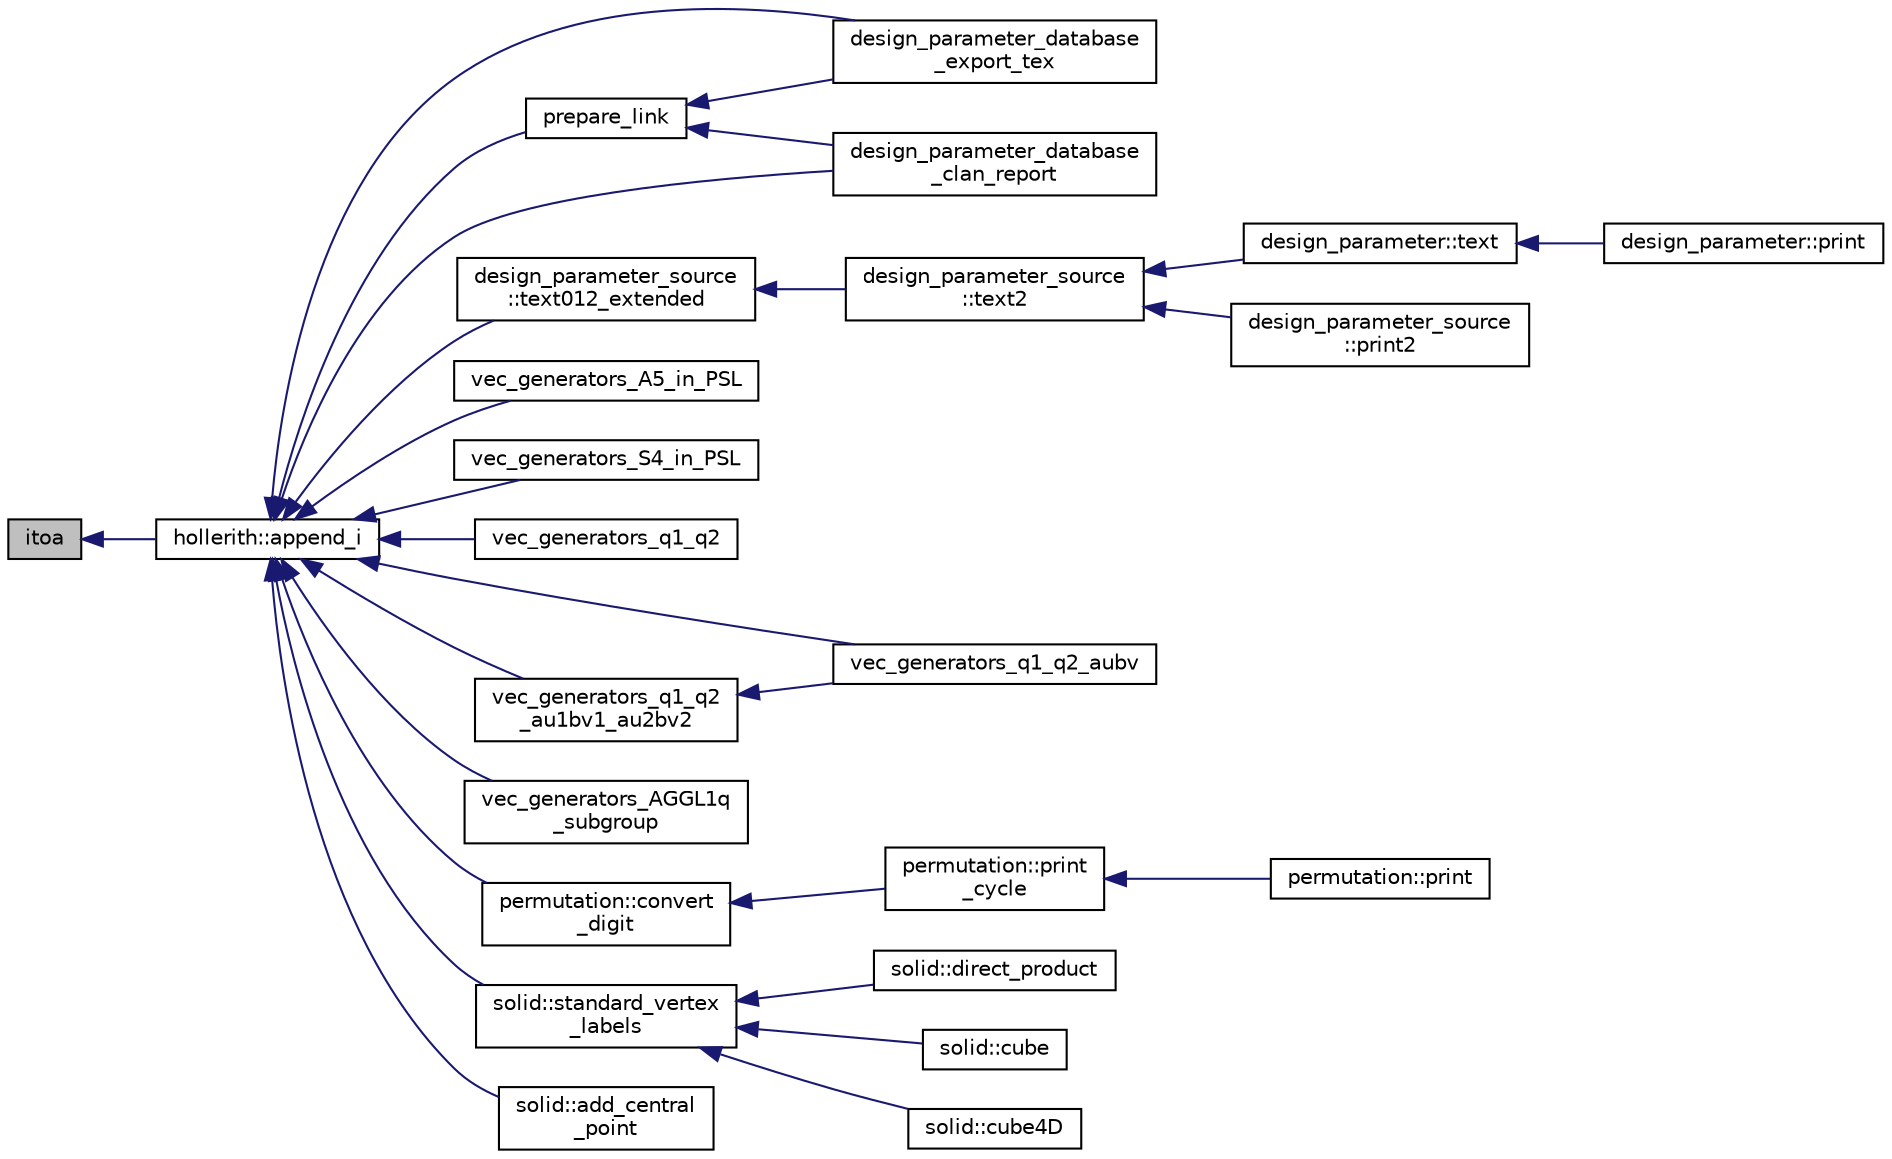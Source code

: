 digraph "itoa"
{
  edge [fontname="Helvetica",fontsize="10",labelfontname="Helvetica",labelfontsize="10"];
  node [fontname="Helvetica",fontsize="10",shape=record];
  rankdir="LR";
  Node9399 [label="itoa",height=0.2,width=0.4,color="black", fillcolor="grey75", style="filled", fontcolor="black"];
  Node9399 -> Node9400 [dir="back",color="midnightblue",fontsize="10",style="solid",fontname="Helvetica"];
  Node9400 [label="hollerith::append_i",height=0.2,width=0.4,color="black", fillcolor="white", style="filled",URL="$d8/d99/classhollerith.html#a5df988b4cf3eb66b5645115abeab5782"];
  Node9400 -> Node9401 [dir="back",color="midnightblue",fontsize="10",style="solid",fontname="Helvetica"];
  Node9401 [label="design_parameter_database\l_export_tex",height=0.2,width=0.4,color="black", fillcolor="white", style="filled",URL="$d9/d60/discreta_8h.html#a075808c1cf57d126d15a0d7794716de7"];
  Node9400 -> Node9402 [dir="back",color="midnightblue",fontsize="10",style="solid",fontname="Helvetica"];
  Node9402 [label="prepare_link",height=0.2,width=0.4,color="black", fillcolor="white", style="filled",URL="$d9/d60/discreta_8h.html#a1442ba1f4ad290900b44b23f0830748e"];
  Node9402 -> Node9401 [dir="back",color="midnightblue",fontsize="10",style="solid",fontname="Helvetica"];
  Node9402 -> Node9403 [dir="back",color="midnightblue",fontsize="10",style="solid",fontname="Helvetica"];
  Node9403 [label="design_parameter_database\l_clan_report",height=0.2,width=0.4,color="black", fillcolor="white", style="filled",URL="$d9/d60/discreta_8h.html#a744595779bda605193b61d01d79ad981"];
  Node9400 -> Node9403 [dir="back",color="midnightblue",fontsize="10",style="solid",fontname="Helvetica"];
  Node9400 -> Node9404 [dir="back",color="midnightblue",fontsize="10",style="solid",fontname="Helvetica"];
  Node9404 [label="design_parameter_source\l::text012_extended",height=0.2,width=0.4,color="black", fillcolor="white", style="filled",URL="$df/d4b/classdesign__parameter__source.html#afa19c645725011722b75da5dee8b0945"];
  Node9404 -> Node9405 [dir="back",color="midnightblue",fontsize="10",style="solid",fontname="Helvetica"];
  Node9405 [label="design_parameter_source\l::text2",height=0.2,width=0.4,color="black", fillcolor="white", style="filled",URL="$df/d4b/classdesign__parameter__source.html#a729d62efa57d73e420470d47902c4bf2"];
  Node9405 -> Node9406 [dir="back",color="midnightblue",fontsize="10",style="solid",fontname="Helvetica"];
  Node9406 [label="design_parameter::text",height=0.2,width=0.4,color="black", fillcolor="white", style="filled",URL="$da/d94/classdesign__parameter.html#a200510dc60483800cc6985b77d4ee50c"];
  Node9406 -> Node9407 [dir="back",color="midnightblue",fontsize="10",style="solid",fontname="Helvetica"];
  Node9407 [label="design_parameter::print",height=0.2,width=0.4,color="black", fillcolor="white", style="filled",URL="$da/d94/classdesign__parameter.html#ac9c431a5408809b0c229eacaa924781b"];
  Node9405 -> Node9408 [dir="back",color="midnightblue",fontsize="10",style="solid",fontname="Helvetica"];
  Node9408 [label="design_parameter_source\l::print2",height=0.2,width=0.4,color="black", fillcolor="white", style="filled",URL="$df/d4b/classdesign__parameter__source.html#a5e22836b470986f95bfcb322dfc37e82"];
  Node9400 -> Node9409 [dir="back",color="midnightblue",fontsize="10",style="solid",fontname="Helvetica"];
  Node9409 [label="vec_generators_A5_in_PSL",height=0.2,width=0.4,color="black", fillcolor="white", style="filled",URL="$d0/dd3/perm__group__gens_8_c.html#af41c889a65ee026d1939647e26904adb"];
  Node9400 -> Node9410 [dir="back",color="midnightblue",fontsize="10",style="solid",fontname="Helvetica"];
  Node9410 [label="vec_generators_S4_in_PSL",height=0.2,width=0.4,color="black", fillcolor="white", style="filled",URL="$d0/dd3/perm__group__gens_8_c.html#ad85c37ec8824d1e7eabc836ff3dbad23"];
  Node9400 -> Node9411 [dir="back",color="midnightblue",fontsize="10",style="solid",fontname="Helvetica"];
  Node9411 [label="vec_generators_q1_q2",height=0.2,width=0.4,color="black", fillcolor="white", style="filled",URL="$d0/dd3/perm__group__gens_8_c.html#ac70761795da8630f4939bc3e00707d79"];
  Node9400 -> Node9412 [dir="back",color="midnightblue",fontsize="10",style="solid",fontname="Helvetica"];
  Node9412 [label="vec_generators_q1_q2_aubv",height=0.2,width=0.4,color="black", fillcolor="white", style="filled",URL="$d0/dd3/perm__group__gens_8_c.html#a0b5ce8828dd8a35cbfec4450f0d76edc"];
  Node9400 -> Node9413 [dir="back",color="midnightblue",fontsize="10",style="solid",fontname="Helvetica"];
  Node9413 [label="vec_generators_q1_q2\l_au1bv1_au2bv2",height=0.2,width=0.4,color="black", fillcolor="white", style="filled",URL="$d0/dd3/perm__group__gens_8_c.html#aee37285cfb5987a4fc1f5c7580865175"];
  Node9413 -> Node9412 [dir="back",color="midnightblue",fontsize="10",style="solid",fontname="Helvetica"];
  Node9400 -> Node9414 [dir="back",color="midnightblue",fontsize="10",style="solid",fontname="Helvetica"];
  Node9414 [label="vec_generators_AGGL1q\l_subgroup",height=0.2,width=0.4,color="black", fillcolor="white", style="filled",URL="$d0/dd3/perm__group__gens_8_c.html#a93659c1c7a668dd6adf9f217c608e1f1"];
  Node9400 -> Node9415 [dir="back",color="midnightblue",fontsize="10",style="solid",fontname="Helvetica"];
  Node9415 [label="permutation::convert\l_digit",height=0.2,width=0.4,color="black", fillcolor="white", style="filled",URL="$d0/d08/classpermutation.html#ae1ab11a87e70803c1cec31508a2c8c7f"];
  Node9415 -> Node9416 [dir="back",color="midnightblue",fontsize="10",style="solid",fontname="Helvetica"];
  Node9416 [label="permutation::print\l_cycle",height=0.2,width=0.4,color="black", fillcolor="white", style="filled",URL="$d0/d08/classpermutation.html#abf779232815eb4c16286cf642d214b50"];
  Node9416 -> Node9417 [dir="back",color="midnightblue",fontsize="10",style="solid",fontname="Helvetica"];
  Node9417 [label="permutation::print",height=0.2,width=0.4,color="black", fillcolor="white", style="filled",URL="$d0/d08/classpermutation.html#a3a4c219748ab79362fd440bea839c094"];
  Node9400 -> Node9418 [dir="back",color="midnightblue",fontsize="10",style="solid",fontname="Helvetica"];
  Node9418 [label="solid::standard_vertex\l_labels",height=0.2,width=0.4,color="black", fillcolor="white", style="filled",URL="$d8/def/classsolid.html#abd47abc26a30fdb78e452b0a519b3076"];
  Node9418 -> Node9419 [dir="back",color="midnightblue",fontsize="10",style="solid",fontname="Helvetica"];
  Node9419 [label="solid::direct_product",height=0.2,width=0.4,color="black", fillcolor="white", style="filled",URL="$d8/def/classsolid.html#a8b4527c066bcebd2e6542fe158c607b0"];
  Node9418 -> Node9420 [dir="back",color="midnightblue",fontsize="10",style="solid",fontname="Helvetica"];
  Node9420 [label="solid::cube",height=0.2,width=0.4,color="black", fillcolor="white", style="filled",URL="$d8/def/classsolid.html#a308e6888759550da489397527ed89137"];
  Node9418 -> Node9421 [dir="back",color="midnightblue",fontsize="10",style="solid",fontname="Helvetica"];
  Node9421 [label="solid::cube4D",height=0.2,width=0.4,color="black", fillcolor="white", style="filled",URL="$d8/def/classsolid.html#ab6c85f8f130a3f4409ce5fe5340fb852"];
  Node9400 -> Node9422 [dir="back",color="midnightblue",fontsize="10",style="solid",fontname="Helvetica"];
  Node9422 [label="solid::add_central\l_point",height=0.2,width=0.4,color="black", fillcolor="white", style="filled",URL="$d8/def/classsolid.html#abec108e749250b1fbab7c8dcf98b96ae"];
}

